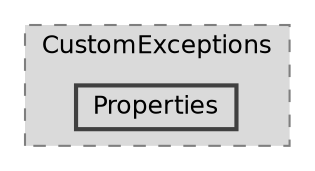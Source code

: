 digraph "C:/Users/hugoc/Desktop/2024_2025/Programação Orientada a Objetos/trabalhoPOO_23010_Fase2/src/CustomExceptions/Properties"
{
 // LATEX_PDF_SIZE
  bgcolor="transparent";
  edge [fontname=Helvetica,fontsize=12,labelfontname=Helvetica,labelfontsize=10];
  node [fontname=Helvetica,fontsize=12,shape=box,height=0.2,width=0.4];
  compound=true
  subgraph clusterdir_a82198a8789d89d16e67941774687164 {
    graph [ bgcolor="#dadada", pencolor="grey50", label="CustomExceptions", fontname=Helvetica,fontsize=12 style="filled,dashed", URL="dir_a82198a8789d89d16e67941774687164.html",tooltip=""]
  dir_81431811b2ab5f6dccd6078406b568a7 [label="Properties", fillcolor="#dadada", color="grey25", style="filled,bold", URL="dir_81431811b2ab5f6dccd6078406b568a7.html",tooltip=""];
  }
}
